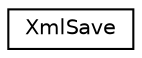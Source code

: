 digraph "Graphical Class Hierarchy"
{
  edge [fontname="Helvetica",fontsize="10",labelfontname="Helvetica",labelfontsize="10"];
  node [fontname="Helvetica",fontsize="10",shape=record];
  rankdir="LR";
  Node1 [label="XmlSave",height=0.2,width=0.4,color="black", fillcolor="white", style="filled",URL="$class_xml_save.html"];
}
